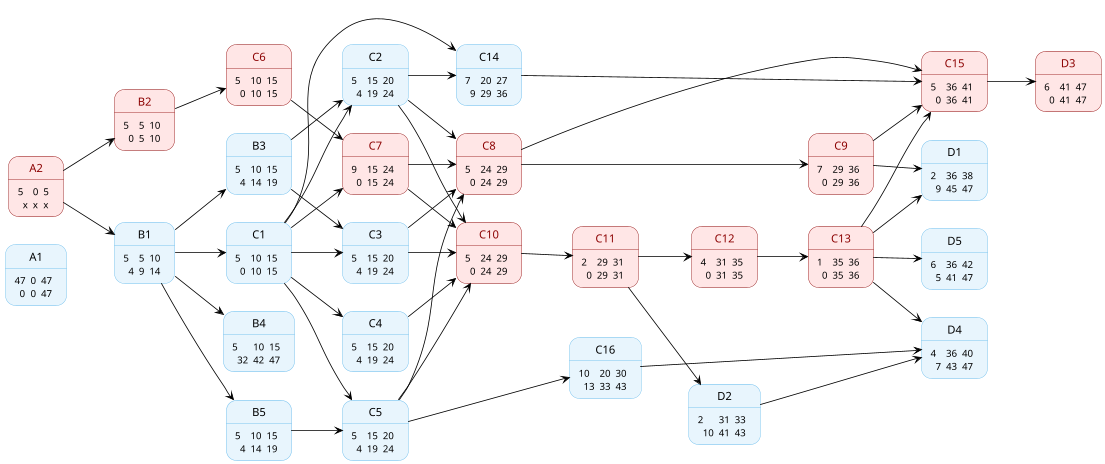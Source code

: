 @startuml "PERT diagram"
skinparam backgroundColor transparent
left to right direction

scale 0.8

<style>
stateDiagram {
  arrow {
    LineColor black
  }
}
</style>

skinparam State {
  BackgroundColor #e8f5fd
  BorderColor #5FB8EC
}

skinparam criticState {
  BackgroundColor #ff5d45
  BorderColor #ff5d45
}


skinparam defaultTextAlignment center  


state "A1" as A1 : <#e8f5fd,#e8f5fd>|  47 | 0 | 47 |\n|    0 | 0 | 47 |
state "<color:darkred>A2</color>" as A2 #ffe6e6;line:darkred : <#ffe6e6,#ffe6e6>|  5 | 0 | 5 |\n|    x | x | x |

state "B1" as B1 : <#e8f5fd,#e8f5fd>|  5 | 5 | 10 |\n|    4 | 9 | 14 |
state "<color:darkred>B2</color>" as B2 #ffe6e6;line:darkred : <#ffe6e6,#ffe6e6>|  5 | 5 | 10 |\n|    0 | 5 | 10 |
state "B3" as B3 : <#e8f5fd,#e8f5fd>|  5 | 10 | 15 |\n|    4 | 14 | 19 |
state "B4" as B4 : <#e8f5fd,#e8f5fd>|  5 | 10 | 15 |\n|    32 | 42 | 47 |
state "B5" as B5 : <#e8f5fd,#e8f5fd>|  5 | 10 | 15 |\n|    4 | 14 | 19 |

state "C1" as C1 : <#e8f5fd,#e8f5fd>|  5 | 10 | 15 |\n|    0 | 10 | 15 |
state "C2" as C2 : <#e8f5fd,#e8f5fd>|  5 | 15 | 20 |\n|    4 | 19 | 24 |
state "C3" as C3 : <#e8f5fd,#e8f5fd>|  5 | 15 | 20 |\n|    4 | 19 | 24 |
state "C4" as C4 : <#e8f5fd,#e8f5fd>|  5 | 15 | 20 |\n|    4 | 19 | 24 |
state "C5" as C5 : <#e8f5fd,#e8f5fd>|  5 | 15 | 20 |\n|    4 | 19 | 24 |
state "<color:darkred>C6</color>" as C6 #ffe6e6;line:darkred : <#ffe6e6,#ffe6e6>|  5 | 10 | 15 |\n|    0 | 10 | 15 |

state "<color:darkred>C7</color>" as C7 #ffe6e6;line:darkred : <#ffe6e6,#ffe6e6>|  9 | 15 | 24 |\n|    0 | 15 | 24 |
state "<color:darkred>C8</color>" as C8 #ffe6e6;line:darkred : <#ffe6e6,#ffe6e6>|  5 | 24 | 29 |\n|    0 | 24 | 29 |

state "<color:darkred>C9</color>" as C9 #ffe6e6;line:darkred : <#ffe6e6,#ffe6e6>|  7 | 29 | 36 |\n|    0 | 29 | 36 |
state "<color:darkred>C10</color>" as C10 #ffe6e6;line:darkred : <#ffe6e6,#ffe6e6>|  5 | 24 | 29 |\n|    0 | 24 | 29 |
state "<color:darkred>C11</color>" as C11 #ffe6e6;line:darkred : <#ffe6e6,#ffe6e6>|  2 | 29 | 31 |\n|    0 | 29 | 31 |
state "<color:darkred>C12</color>" as C12 #ffe6e6;line:darkred : <#ffe6e6,#ffe6e6>|  4 | 31 | 35 |\n|    0 | 31 | 35 |
state "<color:darkred>C13</color>" as C13 #ffe6e6;line:darkred : <#ffe6e6,#ffe6e6>|  1 | 35 | 36 |\n|    0 | 35 | 36 |
state "C14" as C14 : <#e8f5fd,#e8f5fd>|  7 | 20 | 27 |\n|    9 | 29 | 36 |

state "<color:darkred>C15</color>" as C15 #ffe6e6;line:darkred : <#ffe6e6,#ffe6e6>|  5 | 36 | 41 |\n|    0 | 36 | 41 |
state "C16" as C16 : <#e8f5fd,#e8f5fd>|  10 | 20 | 30 |\n|    13 | 33 | 43 |

state "D1" as D1 : <#e8f5fd,#e8f5fd>|  2 | 36 | 38 |\n|    9 | 45 | 47 |
state "D2" as D2 : <#e8f5fd,#e8f5fd>|  2 | 31 | 33 |\n|    10 | 41 | 43 |
state "<color:darkred>D3</color>" as D3 #ffe6e6;line:darkred : <#ffe6e6,#ffe6e6>|  6 | 41 | 47 |\n|    0 | 41 | 47 |
state "D4" as D4 : <#e8f5fd,#e8f5fd>|  4 | 36 | 40 |\n|    7 | 43 | 47 |
state "D5" as D5 : <#e8f5fd,#e8f5fd>|  6 | 36 | 42 |\n|    5 | 41 | 47 |



A2 --> B1
A2 --> B2

B1 --> B3
B1 --> B4
B1 --> B5
B1 --> C1
B3 --> C2

C1 --> C2
B3 --> C3
C1 --> C3
C1 --> C4
B5 --> C5
C1 --> C5
B2 --> C6

C1 --> C7
C6 --> C7
C2 --> C8
C3 --> C8
C5 --> C8
C7 --> C8
C8 --> C9
C2 --> C10
C3 --> C10
C4 --> C10
C5 --> C10
C7 --> C10
C10 --> C11
C11 --> C12
C12 --> C13

C1 --> C14
C2 --> C14

C8 --> C15
C9 --> C15
C13 --> C15
C14 --> C15

C5 --> C16
C9 --> D1
C13 --> D1

C11 --> D2
C15 --> D3
C13 --> D4
C16 --> D4
D2 --> D4
C13 --> D5
@enduml
